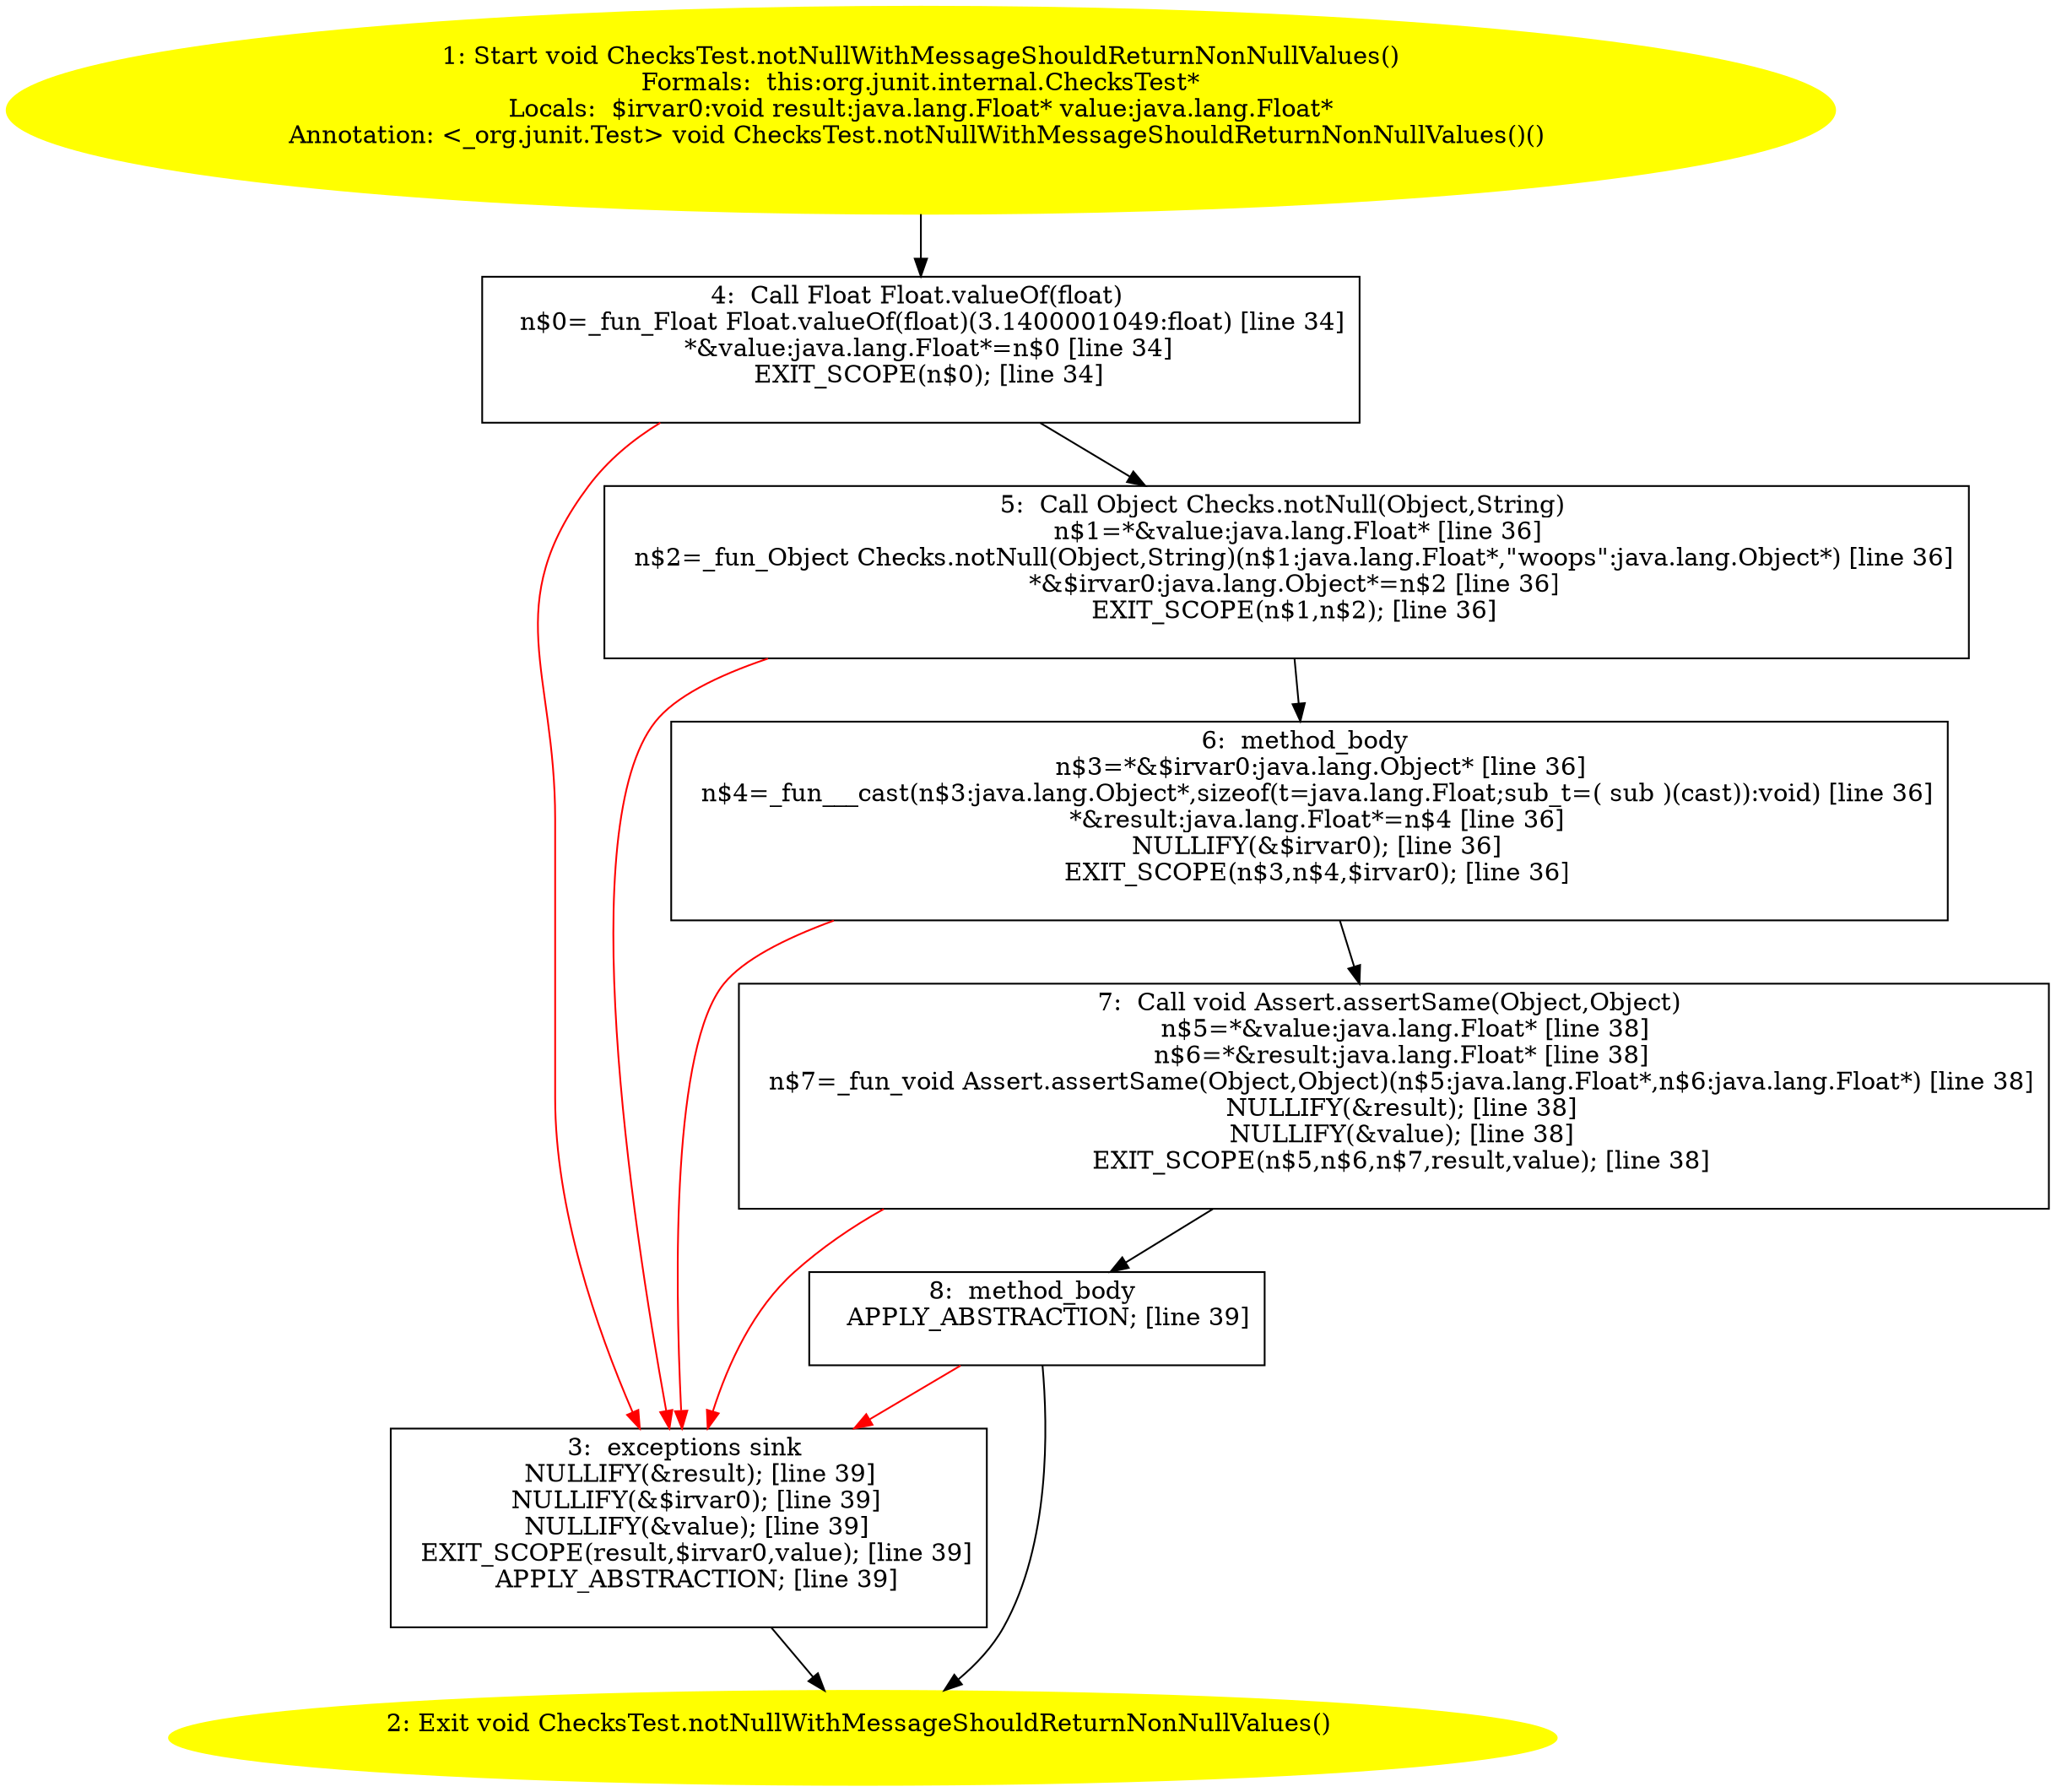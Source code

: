 /* @generated */
digraph cfg {
"org.junit.internal.ChecksTest.notNullWithMessageShouldReturnNonNullValues():void.4b74cb489d0287bc86a19aeffb575979_1" [label="1: Start void ChecksTest.notNullWithMessageShouldReturnNonNullValues()\nFormals:  this:org.junit.internal.ChecksTest*\nLocals:  $irvar0:void result:java.lang.Float* value:java.lang.Float*\nAnnotation: <_org.junit.Test> void ChecksTest.notNullWithMessageShouldReturnNonNullValues()() \n  " color=yellow style=filled]
	

	 "org.junit.internal.ChecksTest.notNullWithMessageShouldReturnNonNullValues():void.4b74cb489d0287bc86a19aeffb575979_1" -> "org.junit.internal.ChecksTest.notNullWithMessageShouldReturnNonNullValues():void.4b74cb489d0287bc86a19aeffb575979_4" ;
"org.junit.internal.ChecksTest.notNullWithMessageShouldReturnNonNullValues():void.4b74cb489d0287bc86a19aeffb575979_2" [label="2: Exit void ChecksTest.notNullWithMessageShouldReturnNonNullValues() \n  " color=yellow style=filled]
	

"org.junit.internal.ChecksTest.notNullWithMessageShouldReturnNonNullValues():void.4b74cb489d0287bc86a19aeffb575979_3" [label="3:  exceptions sink \n   NULLIFY(&result); [line 39]\n  NULLIFY(&$irvar0); [line 39]\n  NULLIFY(&value); [line 39]\n  EXIT_SCOPE(result,$irvar0,value); [line 39]\n  APPLY_ABSTRACTION; [line 39]\n " shape="box"]
	

	 "org.junit.internal.ChecksTest.notNullWithMessageShouldReturnNonNullValues():void.4b74cb489d0287bc86a19aeffb575979_3" -> "org.junit.internal.ChecksTest.notNullWithMessageShouldReturnNonNullValues():void.4b74cb489d0287bc86a19aeffb575979_2" ;
"org.junit.internal.ChecksTest.notNullWithMessageShouldReturnNonNullValues():void.4b74cb489d0287bc86a19aeffb575979_4" [label="4:  Call Float Float.valueOf(float) \n   n$0=_fun_Float Float.valueOf(float)(3.1400001049:float) [line 34]\n  *&value:java.lang.Float*=n$0 [line 34]\n  EXIT_SCOPE(n$0); [line 34]\n " shape="box"]
	

	 "org.junit.internal.ChecksTest.notNullWithMessageShouldReturnNonNullValues():void.4b74cb489d0287bc86a19aeffb575979_4" -> "org.junit.internal.ChecksTest.notNullWithMessageShouldReturnNonNullValues():void.4b74cb489d0287bc86a19aeffb575979_5" ;
	 "org.junit.internal.ChecksTest.notNullWithMessageShouldReturnNonNullValues():void.4b74cb489d0287bc86a19aeffb575979_4" -> "org.junit.internal.ChecksTest.notNullWithMessageShouldReturnNonNullValues():void.4b74cb489d0287bc86a19aeffb575979_3" [color="red" ];
"org.junit.internal.ChecksTest.notNullWithMessageShouldReturnNonNullValues():void.4b74cb489d0287bc86a19aeffb575979_5" [label="5:  Call Object Checks.notNull(Object,String) \n   n$1=*&value:java.lang.Float* [line 36]\n  n$2=_fun_Object Checks.notNull(Object,String)(n$1:java.lang.Float*,\"woops\":java.lang.Object*) [line 36]\n  *&$irvar0:java.lang.Object*=n$2 [line 36]\n  EXIT_SCOPE(n$1,n$2); [line 36]\n " shape="box"]
	

	 "org.junit.internal.ChecksTest.notNullWithMessageShouldReturnNonNullValues():void.4b74cb489d0287bc86a19aeffb575979_5" -> "org.junit.internal.ChecksTest.notNullWithMessageShouldReturnNonNullValues():void.4b74cb489d0287bc86a19aeffb575979_6" ;
	 "org.junit.internal.ChecksTest.notNullWithMessageShouldReturnNonNullValues():void.4b74cb489d0287bc86a19aeffb575979_5" -> "org.junit.internal.ChecksTest.notNullWithMessageShouldReturnNonNullValues():void.4b74cb489d0287bc86a19aeffb575979_3" [color="red" ];
"org.junit.internal.ChecksTest.notNullWithMessageShouldReturnNonNullValues():void.4b74cb489d0287bc86a19aeffb575979_6" [label="6:  method_body \n   n$3=*&$irvar0:java.lang.Object* [line 36]\n  n$4=_fun___cast(n$3:java.lang.Object*,sizeof(t=java.lang.Float;sub_t=( sub )(cast)):void) [line 36]\n  *&result:java.lang.Float*=n$4 [line 36]\n  NULLIFY(&$irvar0); [line 36]\n  EXIT_SCOPE(n$3,n$4,$irvar0); [line 36]\n " shape="box"]
	

	 "org.junit.internal.ChecksTest.notNullWithMessageShouldReturnNonNullValues():void.4b74cb489d0287bc86a19aeffb575979_6" -> "org.junit.internal.ChecksTest.notNullWithMessageShouldReturnNonNullValues():void.4b74cb489d0287bc86a19aeffb575979_7" ;
	 "org.junit.internal.ChecksTest.notNullWithMessageShouldReturnNonNullValues():void.4b74cb489d0287bc86a19aeffb575979_6" -> "org.junit.internal.ChecksTest.notNullWithMessageShouldReturnNonNullValues():void.4b74cb489d0287bc86a19aeffb575979_3" [color="red" ];
"org.junit.internal.ChecksTest.notNullWithMessageShouldReturnNonNullValues():void.4b74cb489d0287bc86a19aeffb575979_7" [label="7:  Call void Assert.assertSame(Object,Object) \n   n$5=*&value:java.lang.Float* [line 38]\n  n$6=*&result:java.lang.Float* [line 38]\n  n$7=_fun_void Assert.assertSame(Object,Object)(n$5:java.lang.Float*,n$6:java.lang.Float*) [line 38]\n  NULLIFY(&result); [line 38]\n  NULLIFY(&value); [line 38]\n  EXIT_SCOPE(n$5,n$6,n$7,result,value); [line 38]\n " shape="box"]
	

	 "org.junit.internal.ChecksTest.notNullWithMessageShouldReturnNonNullValues():void.4b74cb489d0287bc86a19aeffb575979_7" -> "org.junit.internal.ChecksTest.notNullWithMessageShouldReturnNonNullValues():void.4b74cb489d0287bc86a19aeffb575979_8" ;
	 "org.junit.internal.ChecksTest.notNullWithMessageShouldReturnNonNullValues():void.4b74cb489d0287bc86a19aeffb575979_7" -> "org.junit.internal.ChecksTest.notNullWithMessageShouldReturnNonNullValues():void.4b74cb489d0287bc86a19aeffb575979_3" [color="red" ];
"org.junit.internal.ChecksTest.notNullWithMessageShouldReturnNonNullValues():void.4b74cb489d0287bc86a19aeffb575979_8" [label="8:  method_body \n   APPLY_ABSTRACTION; [line 39]\n " shape="box"]
	

	 "org.junit.internal.ChecksTest.notNullWithMessageShouldReturnNonNullValues():void.4b74cb489d0287bc86a19aeffb575979_8" -> "org.junit.internal.ChecksTest.notNullWithMessageShouldReturnNonNullValues():void.4b74cb489d0287bc86a19aeffb575979_2" ;
	 "org.junit.internal.ChecksTest.notNullWithMessageShouldReturnNonNullValues():void.4b74cb489d0287bc86a19aeffb575979_8" -> "org.junit.internal.ChecksTest.notNullWithMessageShouldReturnNonNullValues():void.4b74cb489d0287bc86a19aeffb575979_3" [color="red" ];
}

